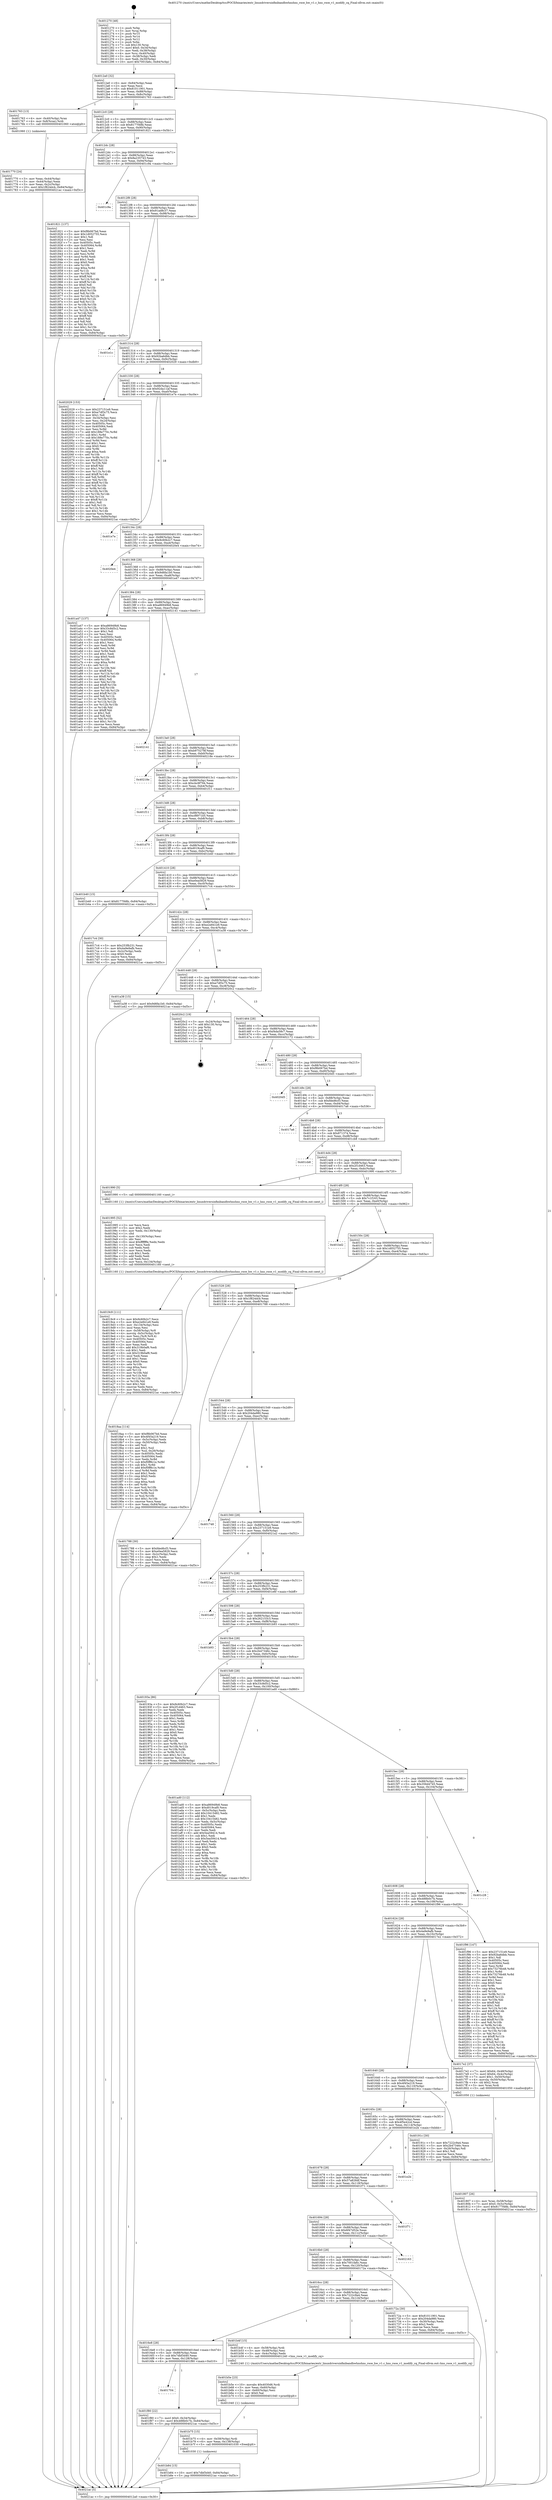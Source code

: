 digraph "0x401270" {
  label = "0x401270 (/mnt/c/Users/mathe/Desktop/tcc/POCII/binaries/extr_linuxdriversinfinibandhwhnshns_roce_hw_v1.c_hns_roce_v1_modify_cq_Final-ollvm.out::main(0))"
  labelloc = "t"
  node[shape=record]

  Entry [label="",width=0.3,height=0.3,shape=circle,fillcolor=black,style=filled]
  "0x4012a0" [label="{
     0x4012a0 [32]\l
     | [instrs]\l
     &nbsp;&nbsp;0x4012a0 \<+6\>: mov -0x84(%rbp),%eax\l
     &nbsp;&nbsp;0x4012a6 \<+2\>: mov %eax,%ecx\l
     &nbsp;&nbsp;0x4012a8 \<+6\>: sub $0x81011901,%ecx\l
     &nbsp;&nbsp;0x4012ae \<+6\>: mov %eax,-0x88(%rbp)\l
     &nbsp;&nbsp;0x4012b4 \<+6\>: mov %ecx,-0x8c(%rbp)\l
     &nbsp;&nbsp;0x4012ba \<+6\>: je 0000000000401763 \<main+0x4f3\>\l
  }"]
  "0x401763" [label="{
     0x401763 [13]\l
     | [instrs]\l
     &nbsp;&nbsp;0x401763 \<+4\>: mov -0x40(%rbp),%rax\l
     &nbsp;&nbsp;0x401767 \<+4\>: mov 0x8(%rax),%rdi\l
     &nbsp;&nbsp;0x40176b \<+5\>: call 0000000000401060 \<atoi@plt\>\l
     | [calls]\l
     &nbsp;&nbsp;0x401060 \{1\} (unknown)\l
  }"]
  "0x4012c0" [label="{
     0x4012c0 [28]\l
     | [instrs]\l
     &nbsp;&nbsp;0x4012c0 \<+5\>: jmp 00000000004012c5 \<main+0x55\>\l
     &nbsp;&nbsp;0x4012c5 \<+6\>: mov -0x88(%rbp),%eax\l
     &nbsp;&nbsp;0x4012cb \<+5\>: sub $0x8177f48b,%eax\l
     &nbsp;&nbsp;0x4012d0 \<+6\>: mov %eax,-0x90(%rbp)\l
     &nbsp;&nbsp;0x4012d6 \<+6\>: je 0000000000401821 \<main+0x5b1\>\l
  }"]
  Exit [label="",width=0.3,height=0.3,shape=circle,fillcolor=black,style=filled,peripheries=2]
  "0x401821" [label="{
     0x401821 [137]\l
     | [instrs]\l
     &nbsp;&nbsp;0x401821 \<+5\>: mov $0xf8b067bd,%eax\l
     &nbsp;&nbsp;0x401826 \<+5\>: mov $0x1d052755,%ecx\l
     &nbsp;&nbsp;0x40182b \<+2\>: mov $0x1,%dl\l
     &nbsp;&nbsp;0x40182d \<+2\>: xor %esi,%esi\l
     &nbsp;&nbsp;0x40182f \<+7\>: mov 0x40505c,%edi\l
     &nbsp;&nbsp;0x401836 \<+8\>: mov 0x405064,%r8d\l
     &nbsp;&nbsp;0x40183e \<+3\>: sub $0x1,%esi\l
     &nbsp;&nbsp;0x401841 \<+3\>: mov %edi,%r9d\l
     &nbsp;&nbsp;0x401844 \<+3\>: add %esi,%r9d\l
     &nbsp;&nbsp;0x401847 \<+4\>: imul %r9d,%edi\l
     &nbsp;&nbsp;0x40184b \<+3\>: and $0x1,%edi\l
     &nbsp;&nbsp;0x40184e \<+3\>: cmp $0x0,%edi\l
     &nbsp;&nbsp;0x401851 \<+4\>: sete %r10b\l
     &nbsp;&nbsp;0x401855 \<+4\>: cmp $0xa,%r8d\l
     &nbsp;&nbsp;0x401859 \<+4\>: setl %r11b\l
     &nbsp;&nbsp;0x40185d \<+3\>: mov %r10b,%bl\l
     &nbsp;&nbsp;0x401860 \<+3\>: xor $0xff,%bl\l
     &nbsp;&nbsp;0x401863 \<+3\>: mov %r11b,%r14b\l
     &nbsp;&nbsp;0x401866 \<+4\>: xor $0xff,%r14b\l
     &nbsp;&nbsp;0x40186a \<+3\>: xor $0x0,%dl\l
     &nbsp;&nbsp;0x40186d \<+3\>: mov %bl,%r15b\l
     &nbsp;&nbsp;0x401870 \<+4\>: and $0x0,%r15b\l
     &nbsp;&nbsp;0x401874 \<+3\>: and %dl,%r10b\l
     &nbsp;&nbsp;0x401877 \<+3\>: mov %r14b,%r12b\l
     &nbsp;&nbsp;0x40187a \<+4\>: and $0x0,%r12b\l
     &nbsp;&nbsp;0x40187e \<+3\>: and %dl,%r11b\l
     &nbsp;&nbsp;0x401881 \<+3\>: or %r10b,%r15b\l
     &nbsp;&nbsp;0x401884 \<+3\>: or %r11b,%r12b\l
     &nbsp;&nbsp;0x401887 \<+3\>: xor %r12b,%r15b\l
     &nbsp;&nbsp;0x40188a \<+3\>: or %r14b,%bl\l
     &nbsp;&nbsp;0x40188d \<+3\>: xor $0xff,%bl\l
     &nbsp;&nbsp;0x401890 \<+3\>: or $0x0,%dl\l
     &nbsp;&nbsp;0x401893 \<+2\>: and %dl,%bl\l
     &nbsp;&nbsp;0x401895 \<+3\>: or %bl,%r15b\l
     &nbsp;&nbsp;0x401898 \<+4\>: test $0x1,%r15b\l
     &nbsp;&nbsp;0x40189c \<+3\>: cmovne %ecx,%eax\l
     &nbsp;&nbsp;0x40189f \<+6\>: mov %eax,-0x84(%rbp)\l
     &nbsp;&nbsp;0x4018a5 \<+5\>: jmp 00000000004021ac \<main+0xf3c\>\l
  }"]
  "0x4012dc" [label="{
     0x4012dc [28]\l
     | [instrs]\l
     &nbsp;&nbsp;0x4012dc \<+5\>: jmp 00000000004012e1 \<main+0x71\>\l
     &nbsp;&nbsp;0x4012e1 \<+6\>: mov -0x88(%rbp),%eax\l
     &nbsp;&nbsp;0x4012e7 \<+5\>: sub $0x8a235743,%eax\l
     &nbsp;&nbsp;0x4012ec \<+6\>: mov %eax,-0x94(%rbp)\l
     &nbsp;&nbsp;0x4012f2 \<+6\>: je 0000000000401c9a \<main+0xa2a\>\l
  }"]
  "0x401704" [label="{
     0x401704\l
  }", style=dashed]
  "0x401c9a" [label="{
     0x401c9a\l
  }", style=dashed]
  "0x4012f8" [label="{
     0x4012f8 [28]\l
     | [instrs]\l
     &nbsp;&nbsp;0x4012f8 \<+5\>: jmp 00000000004012fd \<main+0x8d\>\l
     &nbsp;&nbsp;0x4012fd \<+6\>: mov -0x88(%rbp),%eax\l
     &nbsp;&nbsp;0x401303 \<+5\>: sub $0x91ad8c37,%eax\l
     &nbsp;&nbsp;0x401308 \<+6\>: mov %eax,-0x98(%rbp)\l
     &nbsp;&nbsp;0x40130e \<+6\>: je 0000000000401e1c \<main+0xbac\>\l
  }"]
  "0x401f80" [label="{
     0x401f80 [22]\l
     | [instrs]\l
     &nbsp;&nbsp;0x401f80 \<+7\>: movl $0x0,-0x34(%rbp)\l
     &nbsp;&nbsp;0x401f87 \<+10\>: movl $0x488b0c7b,-0x84(%rbp)\l
     &nbsp;&nbsp;0x401f91 \<+5\>: jmp 00000000004021ac \<main+0xf3c\>\l
  }"]
  "0x401e1c" [label="{
     0x401e1c\l
  }", style=dashed]
  "0x401314" [label="{
     0x401314 [28]\l
     | [instrs]\l
     &nbsp;&nbsp;0x401314 \<+5\>: jmp 0000000000401319 \<main+0xa9\>\l
     &nbsp;&nbsp;0x401319 \<+6\>: mov -0x88(%rbp),%eax\l
     &nbsp;&nbsp;0x40131f \<+5\>: sub $0x92ba6dbb,%eax\l
     &nbsp;&nbsp;0x401324 \<+6\>: mov %eax,-0x9c(%rbp)\l
     &nbsp;&nbsp;0x40132a \<+6\>: je 0000000000402029 \<main+0xdb9\>\l
  }"]
  "0x401b84" [label="{
     0x401b84 [15]\l
     | [instrs]\l
     &nbsp;&nbsp;0x401b84 \<+10\>: movl $0x7dbf3d40,-0x84(%rbp)\l
     &nbsp;&nbsp;0x401b8e \<+5\>: jmp 00000000004021ac \<main+0xf3c\>\l
  }"]
  "0x402029" [label="{
     0x402029 [153]\l
     | [instrs]\l
     &nbsp;&nbsp;0x402029 \<+5\>: mov $0x237151e9,%eax\l
     &nbsp;&nbsp;0x40202e \<+5\>: mov $0xe7df3c75,%ecx\l
     &nbsp;&nbsp;0x402033 \<+2\>: mov $0x1,%dl\l
     &nbsp;&nbsp;0x402035 \<+3\>: mov -0x34(%rbp),%esi\l
     &nbsp;&nbsp;0x402038 \<+3\>: mov %esi,-0x24(%rbp)\l
     &nbsp;&nbsp;0x40203b \<+7\>: mov 0x40505c,%esi\l
     &nbsp;&nbsp;0x402042 \<+7\>: mov 0x405064,%edi\l
     &nbsp;&nbsp;0x402049 \<+3\>: mov %esi,%r8d\l
     &nbsp;&nbsp;0x40204c \<+7\>: add $0x188e770c,%r8d\l
     &nbsp;&nbsp;0x402053 \<+4\>: sub $0x1,%r8d\l
     &nbsp;&nbsp;0x402057 \<+7\>: sub $0x188e770c,%r8d\l
     &nbsp;&nbsp;0x40205e \<+4\>: imul %r8d,%esi\l
     &nbsp;&nbsp;0x402062 \<+3\>: and $0x1,%esi\l
     &nbsp;&nbsp;0x402065 \<+3\>: cmp $0x0,%esi\l
     &nbsp;&nbsp;0x402068 \<+4\>: sete %r9b\l
     &nbsp;&nbsp;0x40206c \<+3\>: cmp $0xa,%edi\l
     &nbsp;&nbsp;0x40206f \<+4\>: setl %r10b\l
     &nbsp;&nbsp;0x402073 \<+3\>: mov %r9b,%r11b\l
     &nbsp;&nbsp;0x402076 \<+4\>: xor $0xff,%r11b\l
     &nbsp;&nbsp;0x40207a \<+3\>: mov %r10b,%bl\l
     &nbsp;&nbsp;0x40207d \<+3\>: xor $0xff,%bl\l
     &nbsp;&nbsp;0x402080 \<+3\>: xor $0x1,%dl\l
     &nbsp;&nbsp;0x402083 \<+3\>: mov %r11b,%r14b\l
     &nbsp;&nbsp;0x402086 \<+4\>: and $0xff,%r14b\l
     &nbsp;&nbsp;0x40208a \<+3\>: and %dl,%r9b\l
     &nbsp;&nbsp;0x40208d \<+3\>: mov %bl,%r15b\l
     &nbsp;&nbsp;0x402090 \<+4\>: and $0xff,%r15b\l
     &nbsp;&nbsp;0x402094 \<+3\>: and %dl,%r10b\l
     &nbsp;&nbsp;0x402097 \<+3\>: or %r9b,%r14b\l
     &nbsp;&nbsp;0x40209a \<+3\>: or %r10b,%r15b\l
     &nbsp;&nbsp;0x40209d \<+3\>: xor %r15b,%r14b\l
     &nbsp;&nbsp;0x4020a0 \<+3\>: or %bl,%r11b\l
     &nbsp;&nbsp;0x4020a3 \<+4\>: xor $0xff,%r11b\l
     &nbsp;&nbsp;0x4020a7 \<+3\>: or $0x1,%dl\l
     &nbsp;&nbsp;0x4020aa \<+3\>: and %dl,%r11b\l
     &nbsp;&nbsp;0x4020ad \<+3\>: or %r11b,%r14b\l
     &nbsp;&nbsp;0x4020b0 \<+4\>: test $0x1,%r14b\l
     &nbsp;&nbsp;0x4020b4 \<+3\>: cmovne %ecx,%eax\l
     &nbsp;&nbsp;0x4020b7 \<+6\>: mov %eax,-0x84(%rbp)\l
     &nbsp;&nbsp;0x4020bd \<+5\>: jmp 00000000004021ac \<main+0xf3c\>\l
  }"]
  "0x401330" [label="{
     0x401330 [28]\l
     | [instrs]\l
     &nbsp;&nbsp;0x401330 \<+5\>: jmp 0000000000401335 \<main+0xc5\>\l
     &nbsp;&nbsp;0x401335 \<+6\>: mov -0x88(%rbp),%eax\l
     &nbsp;&nbsp;0x40133b \<+5\>: sub $0x92da11af,%eax\l
     &nbsp;&nbsp;0x401340 \<+6\>: mov %eax,-0xa0(%rbp)\l
     &nbsp;&nbsp;0x401346 \<+6\>: je 0000000000401e7e \<main+0xc0e\>\l
  }"]
  "0x401b75" [label="{
     0x401b75 [15]\l
     | [instrs]\l
     &nbsp;&nbsp;0x401b75 \<+4\>: mov -0x58(%rbp),%rdi\l
     &nbsp;&nbsp;0x401b79 \<+6\>: mov %eax,-0x138(%rbp)\l
     &nbsp;&nbsp;0x401b7f \<+5\>: call 0000000000401030 \<free@plt\>\l
     | [calls]\l
     &nbsp;&nbsp;0x401030 \{1\} (unknown)\l
  }"]
  "0x401e7e" [label="{
     0x401e7e\l
  }", style=dashed]
  "0x40134c" [label="{
     0x40134c [28]\l
     | [instrs]\l
     &nbsp;&nbsp;0x40134c \<+5\>: jmp 0000000000401351 \<main+0xe1\>\l
     &nbsp;&nbsp;0x401351 \<+6\>: mov -0x88(%rbp),%eax\l
     &nbsp;&nbsp;0x401357 \<+5\>: sub $0x9c60b2c7,%eax\l
     &nbsp;&nbsp;0x40135c \<+6\>: mov %eax,-0xa4(%rbp)\l
     &nbsp;&nbsp;0x401362 \<+6\>: je 00000000004020e4 \<main+0xe74\>\l
  }"]
  "0x401b5e" [label="{
     0x401b5e [23]\l
     | [instrs]\l
     &nbsp;&nbsp;0x401b5e \<+10\>: movabs $0x4030d6,%rdi\l
     &nbsp;&nbsp;0x401b68 \<+3\>: mov %eax,-0x60(%rbp)\l
     &nbsp;&nbsp;0x401b6b \<+3\>: mov -0x60(%rbp),%esi\l
     &nbsp;&nbsp;0x401b6e \<+2\>: mov $0x0,%al\l
     &nbsp;&nbsp;0x401b70 \<+5\>: call 0000000000401040 \<printf@plt\>\l
     | [calls]\l
     &nbsp;&nbsp;0x401040 \{1\} (unknown)\l
  }"]
  "0x4020e4" [label="{
     0x4020e4\l
  }", style=dashed]
  "0x401368" [label="{
     0x401368 [28]\l
     | [instrs]\l
     &nbsp;&nbsp;0x401368 \<+5\>: jmp 000000000040136d \<main+0xfd\>\l
     &nbsp;&nbsp;0x40136d \<+6\>: mov -0x88(%rbp),%eax\l
     &nbsp;&nbsp;0x401373 \<+5\>: sub $0x9d6fa1b0,%eax\l
     &nbsp;&nbsp;0x401378 \<+6\>: mov %eax,-0xa8(%rbp)\l
     &nbsp;&nbsp;0x40137e \<+6\>: je 0000000000401a47 \<main+0x7d7\>\l
  }"]
  "0x4016e8" [label="{
     0x4016e8 [28]\l
     | [instrs]\l
     &nbsp;&nbsp;0x4016e8 \<+5\>: jmp 00000000004016ed \<main+0x47d\>\l
     &nbsp;&nbsp;0x4016ed \<+6\>: mov -0x88(%rbp),%eax\l
     &nbsp;&nbsp;0x4016f3 \<+5\>: sub $0x7dbf3d40,%eax\l
     &nbsp;&nbsp;0x4016f8 \<+6\>: mov %eax,-0x128(%rbp)\l
     &nbsp;&nbsp;0x4016fe \<+6\>: je 0000000000401f80 \<main+0xd10\>\l
  }"]
  "0x401a47" [label="{
     0x401a47 [137]\l
     | [instrs]\l
     &nbsp;&nbsp;0x401a47 \<+5\>: mov $0xa86949b8,%eax\l
     &nbsp;&nbsp;0x401a4c \<+5\>: mov $0x33c8d5c2,%ecx\l
     &nbsp;&nbsp;0x401a51 \<+2\>: mov $0x1,%dl\l
     &nbsp;&nbsp;0x401a53 \<+2\>: xor %esi,%esi\l
     &nbsp;&nbsp;0x401a55 \<+7\>: mov 0x40505c,%edi\l
     &nbsp;&nbsp;0x401a5c \<+8\>: mov 0x405064,%r8d\l
     &nbsp;&nbsp;0x401a64 \<+3\>: sub $0x1,%esi\l
     &nbsp;&nbsp;0x401a67 \<+3\>: mov %edi,%r9d\l
     &nbsp;&nbsp;0x401a6a \<+3\>: add %esi,%r9d\l
     &nbsp;&nbsp;0x401a6d \<+4\>: imul %r9d,%edi\l
     &nbsp;&nbsp;0x401a71 \<+3\>: and $0x1,%edi\l
     &nbsp;&nbsp;0x401a74 \<+3\>: cmp $0x0,%edi\l
     &nbsp;&nbsp;0x401a77 \<+4\>: sete %r10b\l
     &nbsp;&nbsp;0x401a7b \<+4\>: cmp $0xa,%r8d\l
     &nbsp;&nbsp;0x401a7f \<+4\>: setl %r11b\l
     &nbsp;&nbsp;0x401a83 \<+3\>: mov %r10b,%bl\l
     &nbsp;&nbsp;0x401a86 \<+3\>: xor $0xff,%bl\l
     &nbsp;&nbsp;0x401a89 \<+3\>: mov %r11b,%r14b\l
     &nbsp;&nbsp;0x401a8c \<+4\>: xor $0xff,%r14b\l
     &nbsp;&nbsp;0x401a90 \<+3\>: xor $0x1,%dl\l
     &nbsp;&nbsp;0x401a93 \<+3\>: mov %bl,%r15b\l
     &nbsp;&nbsp;0x401a96 \<+4\>: and $0xff,%r15b\l
     &nbsp;&nbsp;0x401a9a \<+3\>: and %dl,%r10b\l
     &nbsp;&nbsp;0x401a9d \<+3\>: mov %r14b,%r12b\l
     &nbsp;&nbsp;0x401aa0 \<+4\>: and $0xff,%r12b\l
     &nbsp;&nbsp;0x401aa4 \<+3\>: and %dl,%r11b\l
     &nbsp;&nbsp;0x401aa7 \<+3\>: or %r10b,%r15b\l
     &nbsp;&nbsp;0x401aaa \<+3\>: or %r11b,%r12b\l
     &nbsp;&nbsp;0x401aad \<+3\>: xor %r12b,%r15b\l
     &nbsp;&nbsp;0x401ab0 \<+3\>: or %r14b,%bl\l
     &nbsp;&nbsp;0x401ab3 \<+3\>: xor $0xff,%bl\l
     &nbsp;&nbsp;0x401ab6 \<+3\>: or $0x1,%dl\l
     &nbsp;&nbsp;0x401ab9 \<+2\>: and %dl,%bl\l
     &nbsp;&nbsp;0x401abb \<+3\>: or %bl,%r15b\l
     &nbsp;&nbsp;0x401abe \<+4\>: test $0x1,%r15b\l
     &nbsp;&nbsp;0x401ac2 \<+3\>: cmovne %ecx,%eax\l
     &nbsp;&nbsp;0x401ac5 \<+6\>: mov %eax,-0x84(%rbp)\l
     &nbsp;&nbsp;0x401acb \<+5\>: jmp 00000000004021ac \<main+0xf3c\>\l
  }"]
  "0x401384" [label="{
     0x401384 [28]\l
     | [instrs]\l
     &nbsp;&nbsp;0x401384 \<+5\>: jmp 0000000000401389 \<main+0x119\>\l
     &nbsp;&nbsp;0x401389 \<+6\>: mov -0x88(%rbp),%eax\l
     &nbsp;&nbsp;0x40138f \<+5\>: sub $0xa86949b8,%eax\l
     &nbsp;&nbsp;0x401394 \<+6\>: mov %eax,-0xac(%rbp)\l
     &nbsp;&nbsp;0x40139a \<+6\>: je 0000000000402141 \<main+0xed1\>\l
  }"]
  "0x401b4f" [label="{
     0x401b4f [15]\l
     | [instrs]\l
     &nbsp;&nbsp;0x401b4f \<+4\>: mov -0x58(%rbp),%rdi\l
     &nbsp;&nbsp;0x401b53 \<+3\>: mov -0x48(%rbp),%esi\l
     &nbsp;&nbsp;0x401b56 \<+3\>: mov -0x4c(%rbp),%edx\l
     &nbsp;&nbsp;0x401b59 \<+5\>: call 0000000000401240 \<hns_roce_v1_modify_cq\>\l
     | [calls]\l
     &nbsp;&nbsp;0x401240 \{1\} (/mnt/c/Users/mathe/Desktop/tcc/POCII/binaries/extr_linuxdriversinfinibandhwhnshns_roce_hw_v1.c_hns_roce_v1_modify_cq_Final-ollvm.out::hns_roce_v1_modify_cq)\l
  }"]
  "0x402141" [label="{
     0x402141\l
  }", style=dashed]
  "0x4013a0" [label="{
     0x4013a0 [28]\l
     | [instrs]\l
     &nbsp;&nbsp;0x4013a0 \<+5\>: jmp 00000000004013a5 \<main+0x135\>\l
     &nbsp;&nbsp;0x4013a5 \<+6\>: mov -0x88(%rbp),%eax\l
     &nbsp;&nbsp;0x4013ab \<+5\>: sub $0xb975278f,%eax\l
     &nbsp;&nbsp;0x4013b0 \<+6\>: mov %eax,-0xb0(%rbp)\l
     &nbsp;&nbsp;0x4013b6 \<+6\>: je 000000000040218e \<main+0xf1e\>\l
  }"]
  "0x4019c9" [label="{
     0x4019c9 [111]\l
     | [instrs]\l
     &nbsp;&nbsp;0x4019c9 \<+5\>: mov $0x9c60b2c7,%ecx\l
     &nbsp;&nbsp;0x4019ce \<+5\>: mov $0xe2e841e9,%edx\l
     &nbsp;&nbsp;0x4019d3 \<+6\>: mov -0x134(%rbp),%esi\l
     &nbsp;&nbsp;0x4019d9 \<+3\>: imul %eax,%esi\l
     &nbsp;&nbsp;0x4019dc \<+4\>: mov -0x58(%rbp),%r8\l
     &nbsp;&nbsp;0x4019e0 \<+4\>: movslq -0x5c(%rbp),%r9\l
     &nbsp;&nbsp;0x4019e4 \<+4\>: mov %esi,(%r8,%r9,4)\l
     &nbsp;&nbsp;0x4019e8 \<+7\>: mov 0x40505c,%eax\l
     &nbsp;&nbsp;0x4019ef \<+7\>: mov 0x405064,%esi\l
     &nbsp;&nbsp;0x4019f6 \<+2\>: mov %eax,%edi\l
     &nbsp;&nbsp;0x4019f8 \<+6\>: add $0x319b0af6,%edi\l
     &nbsp;&nbsp;0x4019fe \<+3\>: sub $0x1,%edi\l
     &nbsp;&nbsp;0x401a01 \<+6\>: sub $0x319b0af6,%edi\l
     &nbsp;&nbsp;0x401a07 \<+3\>: imul %edi,%eax\l
     &nbsp;&nbsp;0x401a0a \<+3\>: and $0x1,%eax\l
     &nbsp;&nbsp;0x401a0d \<+3\>: cmp $0x0,%eax\l
     &nbsp;&nbsp;0x401a10 \<+4\>: sete %r10b\l
     &nbsp;&nbsp;0x401a14 \<+3\>: cmp $0xa,%esi\l
     &nbsp;&nbsp;0x401a17 \<+4\>: setl %r11b\l
     &nbsp;&nbsp;0x401a1b \<+3\>: mov %r10b,%bl\l
     &nbsp;&nbsp;0x401a1e \<+3\>: and %r11b,%bl\l
     &nbsp;&nbsp;0x401a21 \<+3\>: xor %r11b,%r10b\l
     &nbsp;&nbsp;0x401a24 \<+3\>: or %r10b,%bl\l
     &nbsp;&nbsp;0x401a27 \<+3\>: test $0x1,%bl\l
     &nbsp;&nbsp;0x401a2a \<+3\>: cmovne %edx,%ecx\l
     &nbsp;&nbsp;0x401a2d \<+6\>: mov %ecx,-0x84(%rbp)\l
     &nbsp;&nbsp;0x401a33 \<+5\>: jmp 00000000004021ac \<main+0xf3c\>\l
  }"]
  "0x40218e" [label="{
     0x40218e\l
  }", style=dashed]
  "0x4013bc" [label="{
     0x4013bc [28]\l
     | [instrs]\l
     &nbsp;&nbsp;0x4013bc \<+5\>: jmp 00000000004013c1 \<main+0x151\>\l
     &nbsp;&nbsp;0x4013c1 \<+6\>: mov -0x88(%rbp),%eax\l
     &nbsp;&nbsp;0x4013c7 \<+5\>: sub $0xcbc9f794,%eax\l
     &nbsp;&nbsp;0x4013cc \<+6\>: mov %eax,-0xb4(%rbp)\l
     &nbsp;&nbsp;0x4013d2 \<+6\>: je 0000000000401f11 \<main+0xca1\>\l
  }"]
  "0x401995" [label="{
     0x401995 [52]\l
     | [instrs]\l
     &nbsp;&nbsp;0x401995 \<+2\>: xor %ecx,%ecx\l
     &nbsp;&nbsp;0x401997 \<+5\>: mov $0x2,%edx\l
     &nbsp;&nbsp;0x40199c \<+6\>: mov %edx,-0x130(%rbp)\l
     &nbsp;&nbsp;0x4019a2 \<+1\>: cltd\l
     &nbsp;&nbsp;0x4019a3 \<+6\>: mov -0x130(%rbp),%esi\l
     &nbsp;&nbsp;0x4019a9 \<+2\>: idiv %esi\l
     &nbsp;&nbsp;0x4019ab \<+6\>: imul $0xfffffffe,%edx,%edx\l
     &nbsp;&nbsp;0x4019b1 \<+2\>: mov %ecx,%edi\l
     &nbsp;&nbsp;0x4019b3 \<+2\>: sub %edx,%edi\l
     &nbsp;&nbsp;0x4019b5 \<+2\>: mov %ecx,%edx\l
     &nbsp;&nbsp;0x4019b7 \<+3\>: sub $0x1,%edx\l
     &nbsp;&nbsp;0x4019ba \<+2\>: add %edx,%edi\l
     &nbsp;&nbsp;0x4019bc \<+2\>: sub %edi,%ecx\l
     &nbsp;&nbsp;0x4019be \<+6\>: mov %ecx,-0x134(%rbp)\l
     &nbsp;&nbsp;0x4019c4 \<+5\>: call 0000000000401160 \<next_i\>\l
     | [calls]\l
     &nbsp;&nbsp;0x401160 \{1\} (/mnt/c/Users/mathe/Desktop/tcc/POCII/binaries/extr_linuxdriversinfinibandhwhnshns_roce_hw_v1.c_hns_roce_v1_modify_cq_Final-ollvm.out::next_i)\l
  }"]
  "0x401f11" [label="{
     0x401f11\l
  }", style=dashed]
  "0x4013d8" [label="{
     0x4013d8 [28]\l
     | [instrs]\l
     &nbsp;&nbsp;0x4013d8 \<+5\>: jmp 00000000004013dd \<main+0x16d\>\l
     &nbsp;&nbsp;0x4013dd \<+6\>: mov -0x88(%rbp),%eax\l
     &nbsp;&nbsp;0x4013e3 \<+5\>: sub $0xcf8971b5,%eax\l
     &nbsp;&nbsp;0x4013e8 \<+6\>: mov %eax,-0xb8(%rbp)\l
     &nbsp;&nbsp;0x4013ee \<+6\>: je 0000000000401d70 \<main+0xb00\>\l
  }"]
  "0x401807" [label="{
     0x401807 [26]\l
     | [instrs]\l
     &nbsp;&nbsp;0x401807 \<+4\>: mov %rax,-0x58(%rbp)\l
     &nbsp;&nbsp;0x40180b \<+7\>: movl $0x0,-0x5c(%rbp)\l
     &nbsp;&nbsp;0x401812 \<+10\>: movl $0x8177f48b,-0x84(%rbp)\l
     &nbsp;&nbsp;0x40181c \<+5\>: jmp 00000000004021ac \<main+0xf3c\>\l
  }"]
  "0x401d70" [label="{
     0x401d70\l
  }", style=dashed]
  "0x4013f4" [label="{
     0x4013f4 [28]\l
     | [instrs]\l
     &nbsp;&nbsp;0x4013f4 \<+5\>: jmp 00000000004013f9 \<main+0x189\>\l
     &nbsp;&nbsp;0x4013f9 \<+6\>: mov -0x88(%rbp),%eax\l
     &nbsp;&nbsp;0x4013ff \<+5\>: sub $0xd019caf0,%eax\l
     &nbsp;&nbsp;0x401404 \<+6\>: mov %eax,-0xbc(%rbp)\l
     &nbsp;&nbsp;0x40140a \<+6\>: je 0000000000401b40 \<main+0x8d0\>\l
  }"]
  "0x401770" [label="{
     0x401770 [24]\l
     | [instrs]\l
     &nbsp;&nbsp;0x401770 \<+3\>: mov %eax,-0x44(%rbp)\l
     &nbsp;&nbsp;0x401773 \<+3\>: mov -0x44(%rbp),%eax\l
     &nbsp;&nbsp;0x401776 \<+3\>: mov %eax,-0x2c(%rbp)\l
     &nbsp;&nbsp;0x401779 \<+10\>: movl $0x1f824dcb,-0x84(%rbp)\l
     &nbsp;&nbsp;0x401783 \<+5\>: jmp 00000000004021ac \<main+0xf3c\>\l
  }"]
  "0x401b40" [label="{
     0x401b40 [15]\l
     | [instrs]\l
     &nbsp;&nbsp;0x401b40 \<+10\>: movl $0x8177f48b,-0x84(%rbp)\l
     &nbsp;&nbsp;0x401b4a \<+5\>: jmp 00000000004021ac \<main+0xf3c\>\l
  }"]
  "0x401410" [label="{
     0x401410 [28]\l
     | [instrs]\l
     &nbsp;&nbsp;0x401410 \<+5\>: jmp 0000000000401415 \<main+0x1a5\>\l
     &nbsp;&nbsp;0x401415 \<+6\>: mov -0x88(%rbp),%eax\l
     &nbsp;&nbsp;0x40141b \<+5\>: sub $0xe0ea5829,%eax\l
     &nbsp;&nbsp;0x401420 \<+6\>: mov %eax,-0xc0(%rbp)\l
     &nbsp;&nbsp;0x401426 \<+6\>: je 00000000004017c4 \<main+0x554\>\l
  }"]
  "0x401270" [label="{
     0x401270 [48]\l
     | [instrs]\l
     &nbsp;&nbsp;0x401270 \<+1\>: push %rbp\l
     &nbsp;&nbsp;0x401271 \<+3\>: mov %rsp,%rbp\l
     &nbsp;&nbsp;0x401274 \<+2\>: push %r15\l
     &nbsp;&nbsp;0x401276 \<+2\>: push %r14\l
     &nbsp;&nbsp;0x401278 \<+2\>: push %r12\l
     &nbsp;&nbsp;0x40127a \<+1\>: push %rbx\l
     &nbsp;&nbsp;0x40127b \<+7\>: sub $0x130,%rsp\l
     &nbsp;&nbsp;0x401282 \<+7\>: movl $0x0,-0x34(%rbp)\l
     &nbsp;&nbsp;0x401289 \<+3\>: mov %edi,-0x38(%rbp)\l
     &nbsp;&nbsp;0x40128c \<+4\>: mov %rsi,-0x40(%rbp)\l
     &nbsp;&nbsp;0x401290 \<+3\>: mov -0x38(%rbp),%edi\l
     &nbsp;&nbsp;0x401293 \<+3\>: mov %edi,-0x30(%rbp)\l
     &nbsp;&nbsp;0x401296 \<+10\>: movl $0x7001fa6c,-0x84(%rbp)\l
  }"]
  "0x4017c4" [label="{
     0x4017c4 [30]\l
     | [instrs]\l
     &nbsp;&nbsp;0x4017c4 \<+5\>: mov $0x253fb231,%eax\l
     &nbsp;&nbsp;0x4017c9 \<+5\>: mov $0x4a9e9afb,%ecx\l
     &nbsp;&nbsp;0x4017ce \<+3\>: mov -0x2c(%rbp),%edx\l
     &nbsp;&nbsp;0x4017d1 \<+3\>: cmp $0x0,%edx\l
     &nbsp;&nbsp;0x4017d4 \<+3\>: cmove %ecx,%eax\l
     &nbsp;&nbsp;0x4017d7 \<+6\>: mov %eax,-0x84(%rbp)\l
     &nbsp;&nbsp;0x4017dd \<+5\>: jmp 00000000004021ac \<main+0xf3c\>\l
  }"]
  "0x40142c" [label="{
     0x40142c [28]\l
     | [instrs]\l
     &nbsp;&nbsp;0x40142c \<+5\>: jmp 0000000000401431 \<main+0x1c1\>\l
     &nbsp;&nbsp;0x401431 \<+6\>: mov -0x88(%rbp),%eax\l
     &nbsp;&nbsp;0x401437 \<+5\>: sub $0xe2e841e9,%eax\l
     &nbsp;&nbsp;0x40143c \<+6\>: mov %eax,-0xc4(%rbp)\l
     &nbsp;&nbsp;0x401442 \<+6\>: je 0000000000401a38 \<main+0x7c8\>\l
  }"]
  "0x4021ac" [label="{
     0x4021ac [5]\l
     | [instrs]\l
     &nbsp;&nbsp;0x4021ac \<+5\>: jmp 00000000004012a0 \<main+0x30\>\l
  }"]
  "0x401a38" [label="{
     0x401a38 [15]\l
     | [instrs]\l
     &nbsp;&nbsp;0x401a38 \<+10\>: movl $0x9d6fa1b0,-0x84(%rbp)\l
     &nbsp;&nbsp;0x401a42 \<+5\>: jmp 00000000004021ac \<main+0xf3c\>\l
  }"]
  "0x401448" [label="{
     0x401448 [28]\l
     | [instrs]\l
     &nbsp;&nbsp;0x401448 \<+5\>: jmp 000000000040144d \<main+0x1dd\>\l
     &nbsp;&nbsp;0x40144d \<+6\>: mov -0x88(%rbp),%eax\l
     &nbsp;&nbsp;0x401453 \<+5\>: sub $0xe7df3c75,%eax\l
     &nbsp;&nbsp;0x401458 \<+6\>: mov %eax,-0xc8(%rbp)\l
     &nbsp;&nbsp;0x40145e \<+6\>: je 00000000004020c2 \<main+0xe52\>\l
  }"]
  "0x4016cc" [label="{
     0x4016cc [28]\l
     | [instrs]\l
     &nbsp;&nbsp;0x4016cc \<+5\>: jmp 00000000004016d1 \<main+0x461\>\l
     &nbsp;&nbsp;0x4016d1 \<+6\>: mov -0x88(%rbp),%eax\l
     &nbsp;&nbsp;0x4016d7 \<+5\>: sub $0x7222c9a4,%eax\l
     &nbsp;&nbsp;0x4016dc \<+6\>: mov %eax,-0x124(%rbp)\l
     &nbsp;&nbsp;0x4016e2 \<+6\>: je 0000000000401b4f \<main+0x8df\>\l
  }"]
  "0x4020c2" [label="{
     0x4020c2 [19]\l
     | [instrs]\l
     &nbsp;&nbsp;0x4020c2 \<+3\>: mov -0x24(%rbp),%eax\l
     &nbsp;&nbsp;0x4020c5 \<+7\>: add $0x130,%rsp\l
     &nbsp;&nbsp;0x4020cc \<+1\>: pop %rbx\l
     &nbsp;&nbsp;0x4020cd \<+2\>: pop %r12\l
     &nbsp;&nbsp;0x4020cf \<+2\>: pop %r14\l
     &nbsp;&nbsp;0x4020d1 \<+2\>: pop %r15\l
     &nbsp;&nbsp;0x4020d3 \<+1\>: pop %rbp\l
     &nbsp;&nbsp;0x4020d4 \<+1\>: ret\l
  }"]
  "0x401464" [label="{
     0x401464 [28]\l
     | [instrs]\l
     &nbsp;&nbsp;0x401464 \<+5\>: jmp 0000000000401469 \<main+0x1f9\>\l
     &nbsp;&nbsp;0x401469 \<+6\>: mov -0x88(%rbp),%eax\l
     &nbsp;&nbsp;0x40146f \<+5\>: sub $0xf4da58c7,%eax\l
     &nbsp;&nbsp;0x401474 \<+6\>: mov %eax,-0xcc(%rbp)\l
     &nbsp;&nbsp;0x40147a \<+6\>: je 0000000000402172 \<main+0xf02\>\l
  }"]
  "0x40172a" [label="{
     0x40172a [30]\l
     | [instrs]\l
     &nbsp;&nbsp;0x40172a \<+5\>: mov $0x81011901,%eax\l
     &nbsp;&nbsp;0x40172f \<+5\>: mov $0x204da980,%ecx\l
     &nbsp;&nbsp;0x401734 \<+3\>: mov -0x30(%rbp),%edx\l
     &nbsp;&nbsp;0x401737 \<+3\>: cmp $0x2,%edx\l
     &nbsp;&nbsp;0x40173a \<+3\>: cmovne %ecx,%eax\l
     &nbsp;&nbsp;0x40173d \<+6\>: mov %eax,-0x84(%rbp)\l
     &nbsp;&nbsp;0x401743 \<+5\>: jmp 00000000004021ac \<main+0xf3c\>\l
  }"]
  "0x402172" [label="{
     0x402172\l
  }", style=dashed]
  "0x401480" [label="{
     0x401480 [28]\l
     | [instrs]\l
     &nbsp;&nbsp;0x401480 \<+5\>: jmp 0000000000401485 \<main+0x215\>\l
     &nbsp;&nbsp;0x401485 \<+6\>: mov -0x88(%rbp),%eax\l
     &nbsp;&nbsp;0x40148b \<+5\>: sub $0xf8b067bd,%eax\l
     &nbsp;&nbsp;0x401490 \<+6\>: mov %eax,-0xd0(%rbp)\l
     &nbsp;&nbsp;0x401496 \<+6\>: je 00000000004020d5 \<main+0xe65\>\l
  }"]
  "0x4016b0" [label="{
     0x4016b0 [28]\l
     | [instrs]\l
     &nbsp;&nbsp;0x4016b0 \<+5\>: jmp 00000000004016b5 \<main+0x445\>\l
     &nbsp;&nbsp;0x4016b5 \<+6\>: mov -0x88(%rbp),%eax\l
     &nbsp;&nbsp;0x4016bb \<+5\>: sub $0x7001fa6c,%eax\l
     &nbsp;&nbsp;0x4016c0 \<+6\>: mov %eax,-0x120(%rbp)\l
     &nbsp;&nbsp;0x4016c6 \<+6\>: je 000000000040172a \<main+0x4ba\>\l
  }"]
  "0x4020d5" [label="{
     0x4020d5\l
  }", style=dashed]
  "0x40149c" [label="{
     0x40149c [28]\l
     | [instrs]\l
     &nbsp;&nbsp;0x40149c \<+5\>: jmp 00000000004014a1 \<main+0x231\>\l
     &nbsp;&nbsp;0x4014a1 \<+6\>: mov -0x88(%rbp),%eax\l
     &nbsp;&nbsp;0x4014a7 \<+5\>: sub $0xfded6cf3,%eax\l
     &nbsp;&nbsp;0x4014ac \<+6\>: mov %eax,-0xd4(%rbp)\l
     &nbsp;&nbsp;0x4014b2 \<+6\>: je 00000000004017a6 \<main+0x536\>\l
  }"]
  "0x402163" [label="{
     0x402163\l
  }", style=dashed]
  "0x4017a6" [label="{
     0x4017a6\l
  }", style=dashed]
  "0x4014b8" [label="{
     0x4014b8 [28]\l
     | [instrs]\l
     &nbsp;&nbsp;0x4014b8 \<+5\>: jmp 00000000004014bd \<main+0x24d\>\l
     &nbsp;&nbsp;0x4014bd \<+6\>: mov -0x88(%rbp),%eax\l
     &nbsp;&nbsp;0x4014c3 \<+5\>: sub $0x871374,%eax\l
     &nbsp;&nbsp;0x4014c8 \<+6\>: mov %eax,-0xd8(%rbp)\l
     &nbsp;&nbsp;0x4014ce \<+6\>: je 0000000000401cb8 \<main+0xa48\>\l
  }"]
  "0x401694" [label="{
     0x401694 [28]\l
     | [instrs]\l
     &nbsp;&nbsp;0x401694 \<+5\>: jmp 0000000000401699 \<main+0x429\>\l
     &nbsp;&nbsp;0x401699 \<+6\>: mov -0x88(%rbp),%eax\l
     &nbsp;&nbsp;0x40169f \<+5\>: sub $0x6f47d52e,%eax\l
     &nbsp;&nbsp;0x4016a4 \<+6\>: mov %eax,-0x11c(%rbp)\l
     &nbsp;&nbsp;0x4016aa \<+6\>: je 0000000000402163 \<main+0xef3\>\l
  }"]
  "0x401cb8" [label="{
     0x401cb8\l
  }", style=dashed]
  "0x4014d4" [label="{
     0x4014d4 [28]\l
     | [instrs]\l
     &nbsp;&nbsp;0x4014d4 \<+5\>: jmp 00000000004014d9 \<main+0x269\>\l
     &nbsp;&nbsp;0x4014d9 \<+6\>: mov -0x88(%rbp),%eax\l
     &nbsp;&nbsp;0x4014df \<+5\>: sub $0x2f1d463,%eax\l
     &nbsp;&nbsp;0x4014e4 \<+6\>: mov %eax,-0xdc(%rbp)\l
     &nbsp;&nbsp;0x4014ea \<+6\>: je 0000000000401990 \<main+0x720\>\l
  }"]
  "0x401f71" [label="{
     0x401f71\l
  }", style=dashed]
  "0x401990" [label="{
     0x401990 [5]\l
     | [instrs]\l
     &nbsp;&nbsp;0x401990 \<+5\>: call 0000000000401160 \<next_i\>\l
     | [calls]\l
     &nbsp;&nbsp;0x401160 \{1\} (/mnt/c/Users/mathe/Desktop/tcc/POCII/binaries/extr_linuxdriversinfinibandhwhnshns_roce_hw_v1.c_hns_roce_v1_modify_cq_Final-ollvm.out::next_i)\l
  }"]
  "0x4014f0" [label="{
     0x4014f0 [28]\l
     | [instrs]\l
     &nbsp;&nbsp;0x4014f0 \<+5\>: jmp 00000000004014f5 \<main+0x285\>\l
     &nbsp;&nbsp;0x4014f5 \<+6\>: mov -0x88(%rbp),%eax\l
     &nbsp;&nbsp;0x4014fb \<+5\>: sub $0x7c1f163,%eax\l
     &nbsp;&nbsp;0x401500 \<+6\>: mov %eax,-0xe0(%rbp)\l
     &nbsp;&nbsp;0x401506 \<+6\>: je 0000000000401bd2 \<main+0x962\>\l
  }"]
  "0x401678" [label="{
     0x401678 [28]\l
     | [instrs]\l
     &nbsp;&nbsp;0x401678 \<+5\>: jmp 000000000040167d \<main+0x40d\>\l
     &nbsp;&nbsp;0x40167d \<+6\>: mov -0x88(%rbp),%eax\l
     &nbsp;&nbsp;0x401683 \<+5\>: sub $0x57a826df,%eax\l
     &nbsp;&nbsp;0x401688 \<+6\>: mov %eax,-0x118(%rbp)\l
     &nbsp;&nbsp;0x40168e \<+6\>: je 0000000000401f71 \<main+0xd01\>\l
  }"]
  "0x401bd2" [label="{
     0x401bd2\l
  }", style=dashed]
  "0x40150c" [label="{
     0x40150c [28]\l
     | [instrs]\l
     &nbsp;&nbsp;0x40150c \<+5\>: jmp 0000000000401511 \<main+0x2a1\>\l
     &nbsp;&nbsp;0x401511 \<+6\>: mov -0x88(%rbp),%eax\l
     &nbsp;&nbsp;0x401517 \<+5\>: sub $0x1d052755,%eax\l
     &nbsp;&nbsp;0x40151c \<+6\>: mov %eax,-0xe4(%rbp)\l
     &nbsp;&nbsp;0x401522 \<+6\>: je 00000000004018aa \<main+0x63a\>\l
  }"]
  "0x401e2b" [label="{
     0x401e2b\l
  }", style=dashed]
  "0x4018aa" [label="{
     0x4018aa [114]\l
     | [instrs]\l
     &nbsp;&nbsp;0x4018aa \<+5\>: mov $0xf8b067bd,%eax\l
     &nbsp;&nbsp;0x4018af \<+5\>: mov $0x4f45a219,%ecx\l
     &nbsp;&nbsp;0x4018b4 \<+3\>: mov -0x5c(%rbp),%edx\l
     &nbsp;&nbsp;0x4018b7 \<+3\>: cmp -0x50(%rbp),%edx\l
     &nbsp;&nbsp;0x4018ba \<+4\>: setl %sil\l
     &nbsp;&nbsp;0x4018be \<+4\>: and $0x1,%sil\l
     &nbsp;&nbsp;0x4018c2 \<+4\>: mov %sil,-0x26(%rbp)\l
     &nbsp;&nbsp;0x4018c6 \<+7\>: mov 0x40505c,%edx\l
     &nbsp;&nbsp;0x4018cd \<+7\>: mov 0x405064,%edi\l
     &nbsp;&nbsp;0x4018d4 \<+3\>: mov %edx,%r8d\l
     &nbsp;&nbsp;0x4018d7 \<+7\>: sub $0xf0ff8c1e,%r8d\l
     &nbsp;&nbsp;0x4018de \<+4\>: sub $0x1,%r8d\l
     &nbsp;&nbsp;0x4018e2 \<+7\>: add $0xf0ff8c1e,%r8d\l
     &nbsp;&nbsp;0x4018e9 \<+4\>: imul %r8d,%edx\l
     &nbsp;&nbsp;0x4018ed \<+3\>: and $0x1,%edx\l
     &nbsp;&nbsp;0x4018f0 \<+3\>: cmp $0x0,%edx\l
     &nbsp;&nbsp;0x4018f3 \<+4\>: sete %sil\l
     &nbsp;&nbsp;0x4018f7 \<+3\>: cmp $0xa,%edi\l
     &nbsp;&nbsp;0x4018fa \<+4\>: setl %r9b\l
     &nbsp;&nbsp;0x4018fe \<+3\>: mov %sil,%r10b\l
     &nbsp;&nbsp;0x401901 \<+3\>: and %r9b,%r10b\l
     &nbsp;&nbsp;0x401904 \<+3\>: xor %r9b,%sil\l
     &nbsp;&nbsp;0x401907 \<+3\>: or %sil,%r10b\l
     &nbsp;&nbsp;0x40190a \<+4\>: test $0x1,%r10b\l
     &nbsp;&nbsp;0x40190e \<+3\>: cmovne %ecx,%eax\l
     &nbsp;&nbsp;0x401911 \<+6\>: mov %eax,-0x84(%rbp)\l
     &nbsp;&nbsp;0x401917 \<+5\>: jmp 00000000004021ac \<main+0xf3c\>\l
  }"]
  "0x401528" [label="{
     0x401528 [28]\l
     | [instrs]\l
     &nbsp;&nbsp;0x401528 \<+5\>: jmp 000000000040152d \<main+0x2bd\>\l
     &nbsp;&nbsp;0x40152d \<+6\>: mov -0x88(%rbp),%eax\l
     &nbsp;&nbsp;0x401533 \<+5\>: sub $0x1f824dcb,%eax\l
     &nbsp;&nbsp;0x401538 \<+6\>: mov %eax,-0xe8(%rbp)\l
     &nbsp;&nbsp;0x40153e \<+6\>: je 0000000000401788 \<main+0x518\>\l
  }"]
  "0x40165c" [label="{
     0x40165c [28]\l
     | [instrs]\l
     &nbsp;&nbsp;0x40165c \<+5\>: jmp 0000000000401661 \<main+0x3f1\>\l
     &nbsp;&nbsp;0x401661 \<+6\>: mov -0x88(%rbp),%eax\l
     &nbsp;&nbsp;0x401667 \<+5\>: sub $0x4f5e42cd,%eax\l
     &nbsp;&nbsp;0x40166c \<+6\>: mov %eax,-0x114(%rbp)\l
     &nbsp;&nbsp;0x401672 \<+6\>: je 0000000000401e2b \<main+0xbbb\>\l
  }"]
  "0x401788" [label="{
     0x401788 [30]\l
     | [instrs]\l
     &nbsp;&nbsp;0x401788 \<+5\>: mov $0xfded6cf3,%eax\l
     &nbsp;&nbsp;0x40178d \<+5\>: mov $0xe0ea5829,%ecx\l
     &nbsp;&nbsp;0x401792 \<+3\>: mov -0x2c(%rbp),%edx\l
     &nbsp;&nbsp;0x401795 \<+3\>: cmp $0x1,%edx\l
     &nbsp;&nbsp;0x401798 \<+3\>: cmovl %ecx,%eax\l
     &nbsp;&nbsp;0x40179b \<+6\>: mov %eax,-0x84(%rbp)\l
     &nbsp;&nbsp;0x4017a1 \<+5\>: jmp 00000000004021ac \<main+0xf3c\>\l
  }"]
  "0x401544" [label="{
     0x401544 [28]\l
     | [instrs]\l
     &nbsp;&nbsp;0x401544 \<+5\>: jmp 0000000000401549 \<main+0x2d9\>\l
     &nbsp;&nbsp;0x401549 \<+6\>: mov -0x88(%rbp),%eax\l
     &nbsp;&nbsp;0x40154f \<+5\>: sub $0x204da980,%eax\l
     &nbsp;&nbsp;0x401554 \<+6\>: mov %eax,-0xec(%rbp)\l
     &nbsp;&nbsp;0x40155a \<+6\>: je 0000000000401748 \<main+0x4d8\>\l
  }"]
  "0x40191c" [label="{
     0x40191c [30]\l
     | [instrs]\l
     &nbsp;&nbsp;0x40191c \<+5\>: mov $0x7222c9a4,%eax\l
     &nbsp;&nbsp;0x401921 \<+5\>: mov $0x2b47346c,%ecx\l
     &nbsp;&nbsp;0x401926 \<+3\>: mov -0x26(%rbp),%dl\l
     &nbsp;&nbsp;0x401929 \<+3\>: test $0x1,%dl\l
     &nbsp;&nbsp;0x40192c \<+3\>: cmovne %ecx,%eax\l
     &nbsp;&nbsp;0x40192f \<+6\>: mov %eax,-0x84(%rbp)\l
     &nbsp;&nbsp;0x401935 \<+5\>: jmp 00000000004021ac \<main+0xf3c\>\l
  }"]
  "0x401748" [label="{
     0x401748\l
  }", style=dashed]
  "0x401560" [label="{
     0x401560 [28]\l
     | [instrs]\l
     &nbsp;&nbsp;0x401560 \<+5\>: jmp 0000000000401565 \<main+0x2f5\>\l
     &nbsp;&nbsp;0x401565 \<+6\>: mov -0x88(%rbp),%eax\l
     &nbsp;&nbsp;0x40156b \<+5\>: sub $0x237151e9,%eax\l
     &nbsp;&nbsp;0x401570 \<+6\>: mov %eax,-0xf0(%rbp)\l
     &nbsp;&nbsp;0x401576 \<+6\>: je 00000000004021a2 \<main+0xf32\>\l
  }"]
  "0x401640" [label="{
     0x401640 [28]\l
     | [instrs]\l
     &nbsp;&nbsp;0x401640 \<+5\>: jmp 0000000000401645 \<main+0x3d5\>\l
     &nbsp;&nbsp;0x401645 \<+6\>: mov -0x88(%rbp),%eax\l
     &nbsp;&nbsp;0x40164b \<+5\>: sub $0x4f45a219,%eax\l
     &nbsp;&nbsp;0x401650 \<+6\>: mov %eax,-0x110(%rbp)\l
     &nbsp;&nbsp;0x401656 \<+6\>: je 000000000040191c \<main+0x6ac\>\l
  }"]
  "0x4021a2" [label="{
     0x4021a2\l
  }", style=dashed]
  "0x40157c" [label="{
     0x40157c [28]\l
     | [instrs]\l
     &nbsp;&nbsp;0x40157c \<+5\>: jmp 0000000000401581 \<main+0x311\>\l
     &nbsp;&nbsp;0x401581 \<+6\>: mov -0x88(%rbp),%eax\l
     &nbsp;&nbsp;0x401587 \<+5\>: sub $0x253fb231,%eax\l
     &nbsp;&nbsp;0x40158c \<+6\>: mov %eax,-0xf4(%rbp)\l
     &nbsp;&nbsp;0x401592 \<+6\>: je 0000000000401e6f \<main+0xbff\>\l
  }"]
  "0x4017e2" [label="{
     0x4017e2 [37]\l
     | [instrs]\l
     &nbsp;&nbsp;0x4017e2 \<+7\>: movl $0x64,-0x48(%rbp)\l
     &nbsp;&nbsp;0x4017e9 \<+7\>: movl $0x64,-0x4c(%rbp)\l
     &nbsp;&nbsp;0x4017f0 \<+7\>: movl $0x1,-0x50(%rbp)\l
     &nbsp;&nbsp;0x4017f7 \<+4\>: movslq -0x50(%rbp),%rax\l
     &nbsp;&nbsp;0x4017fb \<+4\>: shl $0x2,%rax\l
     &nbsp;&nbsp;0x4017ff \<+3\>: mov %rax,%rdi\l
     &nbsp;&nbsp;0x401802 \<+5\>: call 0000000000401050 \<malloc@plt\>\l
     | [calls]\l
     &nbsp;&nbsp;0x401050 \{1\} (unknown)\l
  }"]
  "0x401e6f" [label="{
     0x401e6f\l
  }", style=dashed]
  "0x401598" [label="{
     0x401598 [28]\l
     | [instrs]\l
     &nbsp;&nbsp;0x401598 \<+5\>: jmp 000000000040159d \<main+0x32d\>\l
     &nbsp;&nbsp;0x40159d \<+6\>: mov -0x88(%rbp),%eax\l
     &nbsp;&nbsp;0x4015a3 \<+5\>: sub $0x262153c3,%eax\l
     &nbsp;&nbsp;0x4015a8 \<+6\>: mov %eax,-0xf8(%rbp)\l
     &nbsp;&nbsp;0x4015ae \<+6\>: je 0000000000401b93 \<main+0x923\>\l
  }"]
  "0x401624" [label="{
     0x401624 [28]\l
     | [instrs]\l
     &nbsp;&nbsp;0x401624 \<+5\>: jmp 0000000000401629 \<main+0x3b9\>\l
     &nbsp;&nbsp;0x401629 \<+6\>: mov -0x88(%rbp),%eax\l
     &nbsp;&nbsp;0x40162f \<+5\>: sub $0x4a9e9afb,%eax\l
     &nbsp;&nbsp;0x401634 \<+6\>: mov %eax,-0x10c(%rbp)\l
     &nbsp;&nbsp;0x40163a \<+6\>: je 00000000004017e2 \<main+0x572\>\l
  }"]
  "0x401b93" [label="{
     0x401b93\l
  }", style=dashed]
  "0x4015b4" [label="{
     0x4015b4 [28]\l
     | [instrs]\l
     &nbsp;&nbsp;0x4015b4 \<+5\>: jmp 00000000004015b9 \<main+0x349\>\l
     &nbsp;&nbsp;0x4015b9 \<+6\>: mov -0x88(%rbp),%eax\l
     &nbsp;&nbsp;0x4015bf \<+5\>: sub $0x2b47346c,%eax\l
     &nbsp;&nbsp;0x4015c4 \<+6\>: mov %eax,-0xfc(%rbp)\l
     &nbsp;&nbsp;0x4015ca \<+6\>: je 000000000040193a \<main+0x6ca\>\l
  }"]
  "0x401f96" [label="{
     0x401f96 [147]\l
     | [instrs]\l
     &nbsp;&nbsp;0x401f96 \<+5\>: mov $0x237151e9,%eax\l
     &nbsp;&nbsp;0x401f9b \<+5\>: mov $0x92ba6dbb,%ecx\l
     &nbsp;&nbsp;0x401fa0 \<+2\>: mov $0x1,%dl\l
     &nbsp;&nbsp;0x401fa2 \<+7\>: mov 0x40505c,%esi\l
     &nbsp;&nbsp;0x401fa9 \<+7\>: mov 0x405064,%edi\l
     &nbsp;&nbsp;0x401fb0 \<+3\>: mov %esi,%r8d\l
     &nbsp;&nbsp;0x401fb3 \<+7\>: add $0x73276b48,%r8d\l
     &nbsp;&nbsp;0x401fba \<+4\>: sub $0x1,%r8d\l
     &nbsp;&nbsp;0x401fbe \<+7\>: sub $0x73276b48,%r8d\l
     &nbsp;&nbsp;0x401fc5 \<+4\>: imul %r8d,%esi\l
     &nbsp;&nbsp;0x401fc9 \<+3\>: and $0x1,%esi\l
     &nbsp;&nbsp;0x401fcc \<+3\>: cmp $0x0,%esi\l
     &nbsp;&nbsp;0x401fcf \<+4\>: sete %r9b\l
     &nbsp;&nbsp;0x401fd3 \<+3\>: cmp $0xa,%edi\l
     &nbsp;&nbsp;0x401fd6 \<+4\>: setl %r10b\l
     &nbsp;&nbsp;0x401fda \<+3\>: mov %r9b,%r11b\l
     &nbsp;&nbsp;0x401fdd \<+4\>: xor $0xff,%r11b\l
     &nbsp;&nbsp;0x401fe1 \<+3\>: mov %r10b,%bl\l
     &nbsp;&nbsp;0x401fe4 \<+3\>: xor $0xff,%bl\l
     &nbsp;&nbsp;0x401fe7 \<+3\>: xor $0x1,%dl\l
     &nbsp;&nbsp;0x401fea \<+3\>: mov %r11b,%r14b\l
     &nbsp;&nbsp;0x401fed \<+4\>: and $0xff,%r14b\l
     &nbsp;&nbsp;0x401ff1 \<+3\>: and %dl,%r9b\l
     &nbsp;&nbsp;0x401ff4 \<+3\>: mov %bl,%r15b\l
     &nbsp;&nbsp;0x401ff7 \<+4\>: and $0xff,%r15b\l
     &nbsp;&nbsp;0x401ffb \<+3\>: and %dl,%r10b\l
     &nbsp;&nbsp;0x401ffe \<+3\>: or %r9b,%r14b\l
     &nbsp;&nbsp;0x402001 \<+3\>: or %r10b,%r15b\l
     &nbsp;&nbsp;0x402004 \<+3\>: xor %r15b,%r14b\l
     &nbsp;&nbsp;0x402007 \<+3\>: or %bl,%r11b\l
     &nbsp;&nbsp;0x40200a \<+4\>: xor $0xff,%r11b\l
     &nbsp;&nbsp;0x40200e \<+3\>: or $0x1,%dl\l
     &nbsp;&nbsp;0x402011 \<+3\>: and %dl,%r11b\l
     &nbsp;&nbsp;0x402014 \<+3\>: or %r11b,%r14b\l
     &nbsp;&nbsp;0x402017 \<+4\>: test $0x1,%r14b\l
     &nbsp;&nbsp;0x40201b \<+3\>: cmovne %ecx,%eax\l
     &nbsp;&nbsp;0x40201e \<+6\>: mov %eax,-0x84(%rbp)\l
     &nbsp;&nbsp;0x402024 \<+5\>: jmp 00000000004021ac \<main+0xf3c\>\l
  }"]
  "0x40193a" [label="{
     0x40193a [86]\l
     | [instrs]\l
     &nbsp;&nbsp;0x40193a \<+5\>: mov $0x9c60b2c7,%eax\l
     &nbsp;&nbsp;0x40193f \<+5\>: mov $0x2f1d463,%ecx\l
     &nbsp;&nbsp;0x401944 \<+2\>: xor %edx,%edx\l
     &nbsp;&nbsp;0x401946 \<+7\>: mov 0x40505c,%esi\l
     &nbsp;&nbsp;0x40194d \<+7\>: mov 0x405064,%edi\l
     &nbsp;&nbsp;0x401954 \<+3\>: sub $0x1,%edx\l
     &nbsp;&nbsp;0x401957 \<+3\>: mov %esi,%r8d\l
     &nbsp;&nbsp;0x40195a \<+3\>: add %edx,%r8d\l
     &nbsp;&nbsp;0x40195d \<+4\>: imul %r8d,%esi\l
     &nbsp;&nbsp;0x401961 \<+3\>: and $0x1,%esi\l
     &nbsp;&nbsp;0x401964 \<+3\>: cmp $0x0,%esi\l
     &nbsp;&nbsp;0x401967 \<+4\>: sete %r9b\l
     &nbsp;&nbsp;0x40196b \<+3\>: cmp $0xa,%edi\l
     &nbsp;&nbsp;0x40196e \<+4\>: setl %r10b\l
     &nbsp;&nbsp;0x401972 \<+3\>: mov %r9b,%r11b\l
     &nbsp;&nbsp;0x401975 \<+3\>: and %r10b,%r11b\l
     &nbsp;&nbsp;0x401978 \<+3\>: xor %r10b,%r9b\l
     &nbsp;&nbsp;0x40197b \<+3\>: or %r9b,%r11b\l
     &nbsp;&nbsp;0x40197e \<+4\>: test $0x1,%r11b\l
     &nbsp;&nbsp;0x401982 \<+3\>: cmovne %ecx,%eax\l
     &nbsp;&nbsp;0x401985 \<+6\>: mov %eax,-0x84(%rbp)\l
     &nbsp;&nbsp;0x40198b \<+5\>: jmp 00000000004021ac \<main+0xf3c\>\l
  }"]
  "0x4015d0" [label="{
     0x4015d0 [28]\l
     | [instrs]\l
     &nbsp;&nbsp;0x4015d0 \<+5\>: jmp 00000000004015d5 \<main+0x365\>\l
     &nbsp;&nbsp;0x4015d5 \<+6\>: mov -0x88(%rbp),%eax\l
     &nbsp;&nbsp;0x4015db \<+5\>: sub $0x33c8d5c2,%eax\l
     &nbsp;&nbsp;0x4015e0 \<+6\>: mov %eax,-0x100(%rbp)\l
     &nbsp;&nbsp;0x4015e6 \<+6\>: je 0000000000401ad0 \<main+0x860\>\l
  }"]
  "0x401608" [label="{
     0x401608 [28]\l
     | [instrs]\l
     &nbsp;&nbsp;0x401608 \<+5\>: jmp 000000000040160d \<main+0x39d\>\l
     &nbsp;&nbsp;0x40160d \<+6\>: mov -0x88(%rbp),%eax\l
     &nbsp;&nbsp;0x401613 \<+5\>: sub $0x488b0c7b,%eax\l
     &nbsp;&nbsp;0x401618 \<+6\>: mov %eax,-0x108(%rbp)\l
     &nbsp;&nbsp;0x40161e \<+6\>: je 0000000000401f96 \<main+0xd26\>\l
  }"]
  "0x401ad0" [label="{
     0x401ad0 [112]\l
     | [instrs]\l
     &nbsp;&nbsp;0x401ad0 \<+5\>: mov $0xa86949b8,%eax\l
     &nbsp;&nbsp;0x401ad5 \<+5\>: mov $0xd019caf0,%ecx\l
     &nbsp;&nbsp;0x401ada \<+3\>: mov -0x5c(%rbp),%edx\l
     &nbsp;&nbsp;0x401add \<+6\>: add $0x10415482,%edx\l
     &nbsp;&nbsp;0x401ae3 \<+3\>: add $0x1,%edx\l
     &nbsp;&nbsp;0x401ae6 \<+6\>: sub $0x10415482,%edx\l
     &nbsp;&nbsp;0x401aec \<+3\>: mov %edx,-0x5c(%rbp)\l
     &nbsp;&nbsp;0x401aef \<+7\>: mov 0x40505c,%edx\l
     &nbsp;&nbsp;0x401af6 \<+7\>: mov 0x405064,%esi\l
     &nbsp;&nbsp;0x401afd \<+2\>: mov %edx,%edi\l
     &nbsp;&nbsp;0x401aff \<+6\>: add $0x5ea59414,%edi\l
     &nbsp;&nbsp;0x401b05 \<+3\>: sub $0x1,%edi\l
     &nbsp;&nbsp;0x401b08 \<+6\>: sub $0x5ea59414,%edi\l
     &nbsp;&nbsp;0x401b0e \<+3\>: imul %edi,%edx\l
     &nbsp;&nbsp;0x401b11 \<+3\>: and $0x1,%edx\l
     &nbsp;&nbsp;0x401b14 \<+3\>: cmp $0x0,%edx\l
     &nbsp;&nbsp;0x401b17 \<+4\>: sete %r8b\l
     &nbsp;&nbsp;0x401b1b \<+3\>: cmp $0xa,%esi\l
     &nbsp;&nbsp;0x401b1e \<+4\>: setl %r9b\l
     &nbsp;&nbsp;0x401b22 \<+3\>: mov %r8b,%r10b\l
     &nbsp;&nbsp;0x401b25 \<+3\>: and %r9b,%r10b\l
     &nbsp;&nbsp;0x401b28 \<+3\>: xor %r9b,%r8b\l
     &nbsp;&nbsp;0x401b2b \<+3\>: or %r8b,%r10b\l
     &nbsp;&nbsp;0x401b2e \<+4\>: test $0x1,%r10b\l
     &nbsp;&nbsp;0x401b32 \<+3\>: cmovne %ecx,%eax\l
     &nbsp;&nbsp;0x401b35 \<+6\>: mov %eax,-0x84(%rbp)\l
     &nbsp;&nbsp;0x401b3b \<+5\>: jmp 00000000004021ac \<main+0xf3c\>\l
  }"]
  "0x4015ec" [label="{
     0x4015ec [28]\l
     | [instrs]\l
     &nbsp;&nbsp;0x4015ec \<+5\>: jmp 00000000004015f1 \<main+0x381\>\l
     &nbsp;&nbsp;0x4015f1 \<+6\>: mov -0x88(%rbp),%eax\l
     &nbsp;&nbsp;0x4015f7 \<+5\>: sub $0x356d4745,%eax\l
     &nbsp;&nbsp;0x4015fc \<+6\>: mov %eax,-0x104(%rbp)\l
     &nbsp;&nbsp;0x401602 \<+6\>: je 0000000000401c28 \<main+0x9b8\>\l
  }"]
  "0x401c28" [label="{
     0x401c28\l
  }", style=dashed]
  Entry -> "0x401270" [label=" 1"]
  "0x4012a0" -> "0x401763" [label=" 1"]
  "0x4012a0" -> "0x4012c0" [label=" 21"]
  "0x4020c2" -> Exit [label=" 1"]
  "0x4012c0" -> "0x401821" [label=" 2"]
  "0x4012c0" -> "0x4012dc" [label=" 19"]
  "0x402029" -> "0x4021ac" [label=" 1"]
  "0x4012dc" -> "0x401c9a" [label=" 0"]
  "0x4012dc" -> "0x4012f8" [label=" 19"]
  "0x401f96" -> "0x4021ac" [label=" 1"]
  "0x4012f8" -> "0x401e1c" [label=" 0"]
  "0x4012f8" -> "0x401314" [label=" 19"]
  "0x401f80" -> "0x4021ac" [label=" 1"]
  "0x401314" -> "0x402029" [label=" 1"]
  "0x401314" -> "0x401330" [label=" 18"]
  "0x4016e8" -> "0x401f80" [label=" 1"]
  "0x401330" -> "0x401e7e" [label=" 0"]
  "0x401330" -> "0x40134c" [label=" 18"]
  "0x4016e8" -> "0x401704" [label=" 0"]
  "0x40134c" -> "0x4020e4" [label=" 0"]
  "0x40134c" -> "0x401368" [label=" 18"]
  "0x401b84" -> "0x4021ac" [label=" 1"]
  "0x401368" -> "0x401a47" [label=" 1"]
  "0x401368" -> "0x401384" [label=" 17"]
  "0x401b75" -> "0x401b84" [label=" 1"]
  "0x401384" -> "0x402141" [label=" 0"]
  "0x401384" -> "0x4013a0" [label=" 17"]
  "0x401b5e" -> "0x401b75" [label=" 1"]
  "0x4013a0" -> "0x40218e" [label=" 0"]
  "0x4013a0" -> "0x4013bc" [label=" 17"]
  "0x4016cc" -> "0x4016e8" [label=" 1"]
  "0x4013bc" -> "0x401f11" [label=" 0"]
  "0x4013bc" -> "0x4013d8" [label=" 17"]
  "0x4016cc" -> "0x401b4f" [label=" 1"]
  "0x4013d8" -> "0x401d70" [label=" 0"]
  "0x4013d8" -> "0x4013f4" [label=" 17"]
  "0x401b4f" -> "0x401b5e" [label=" 1"]
  "0x4013f4" -> "0x401b40" [label=" 1"]
  "0x4013f4" -> "0x401410" [label=" 16"]
  "0x401b40" -> "0x4021ac" [label=" 1"]
  "0x401410" -> "0x4017c4" [label=" 1"]
  "0x401410" -> "0x40142c" [label=" 15"]
  "0x401ad0" -> "0x4021ac" [label=" 1"]
  "0x40142c" -> "0x401a38" [label=" 1"]
  "0x40142c" -> "0x401448" [label=" 14"]
  "0x401a47" -> "0x4021ac" [label=" 1"]
  "0x401448" -> "0x4020c2" [label=" 1"]
  "0x401448" -> "0x401464" [label=" 13"]
  "0x401a38" -> "0x4021ac" [label=" 1"]
  "0x401464" -> "0x402172" [label=" 0"]
  "0x401464" -> "0x401480" [label=" 13"]
  "0x4019c9" -> "0x4021ac" [label=" 1"]
  "0x401480" -> "0x4020d5" [label=" 0"]
  "0x401480" -> "0x40149c" [label=" 13"]
  "0x401990" -> "0x401995" [label=" 1"]
  "0x40149c" -> "0x4017a6" [label=" 0"]
  "0x40149c" -> "0x4014b8" [label=" 13"]
  "0x40193a" -> "0x4021ac" [label=" 1"]
  "0x4014b8" -> "0x401cb8" [label=" 0"]
  "0x4014b8" -> "0x4014d4" [label=" 13"]
  "0x4018aa" -> "0x4021ac" [label=" 2"]
  "0x4014d4" -> "0x401990" [label=" 1"]
  "0x4014d4" -> "0x4014f0" [label=" 12"]
  "0x401821" -> "0x4021ac" [label=" 2"]
  "0x4014f0" -> "0x401bd2" [label=" 0"]
  "0x4014f0" -> "0x40150c" [label=" 12"]
  "0x4017e2" -> "0x401807" [label=" 1"]
  "0x40150c" -> "0x4018aa" [label=" 2"]
  "0x40150c" -> "0x401528" [label=" 10"]
  "0x4017c4" -> "0x4021ac" [label=" 1"]
  "0x401528" -> "0x401788" [label=" 1"]
  "0x401528" -> "0x401544" [label=" 9"]
  "0x401770" -> "0x4021ac" [label=" 1"]
  "0x401544" -> "0x401748" [label=" 0"]
  "0x401544" -> "0x401560" [label=" 9"]
  "0x401763" -> "0x401770" [label=" 1"]
  "0x401560" -> "0x4021a2" [label=" 0"]
  "0x401560" -> "0x40157c" [label=" 9"]
  "0x401270" -> "0x4012a0" [label=" 1"]
  "0x40157c" -> "0x401e6f" [label=" 0"]
  "0x40157c" -> "0x401598" [label=" 9"]
  "0x40172a" -> "0x4021ac" [label=" 1"]
  "0x401598" -> "0x401b93" [label=" 0"]
  "0x401598" -> "0x4015b4" [label=" 9"]
  "0x4016b0" -> "0x40172a" [label=" 1"]
  "0x4015b4" -> "0x40193a" [label=" 1"]
  "0x4015b4" -> "0x4015d0" [label=" 8"]
  "0x401995" -> "0x4019c9" [label=" 1"]
  "0x4015d0" -> "0x401ad0" [label=" 1"]
  "0x4015d0" -> "0x4015ec" [label=" 7"]
  "0x401694" -> "0x402163" [label=" 0"]
  "0x4015ec" -> "0x401c28" [label=" 0"]
  "0x4015ec" -> "0x401608" [label=" 7"]
  "0x401694" -> "0x4016b0" [label=" 3"]
  "0x401608" -> "0x401f96" [label=" 1"]
  "0x401608" -> "0x401624" [label=" 6"]
  "0x4016b0" -> "0x4016cc" [label=" 2"]
  "0x401624" -> "0x4017e2" [label=" 1"]
  "0x401624" -> "0x401640" [label=" 5"]
  "0x4021ac" -> "0x4012a0" [label=" 21"]
  "0x401640" -> "0x40191c" [label=" 2"]
  "0x401640" -> "0x40165c" [label=" 3"]
  "0x401788" -> "0x4021ac" [label=" 1"]
  "0x40165c" -> "0x401e2b" [label=" 0"]
  "0x40165c" -> "0x401678" [label=" 3"]
  "0x401807" -> "0x4021ac" [label=" 1"]
  "0x401678" -> "0x401f71" [label=" 0"]
  "0x401678" -> "0x401694" [label=" 3"]
  "0x40191c" -> "0x4021ac" [label=" 2"]
}

